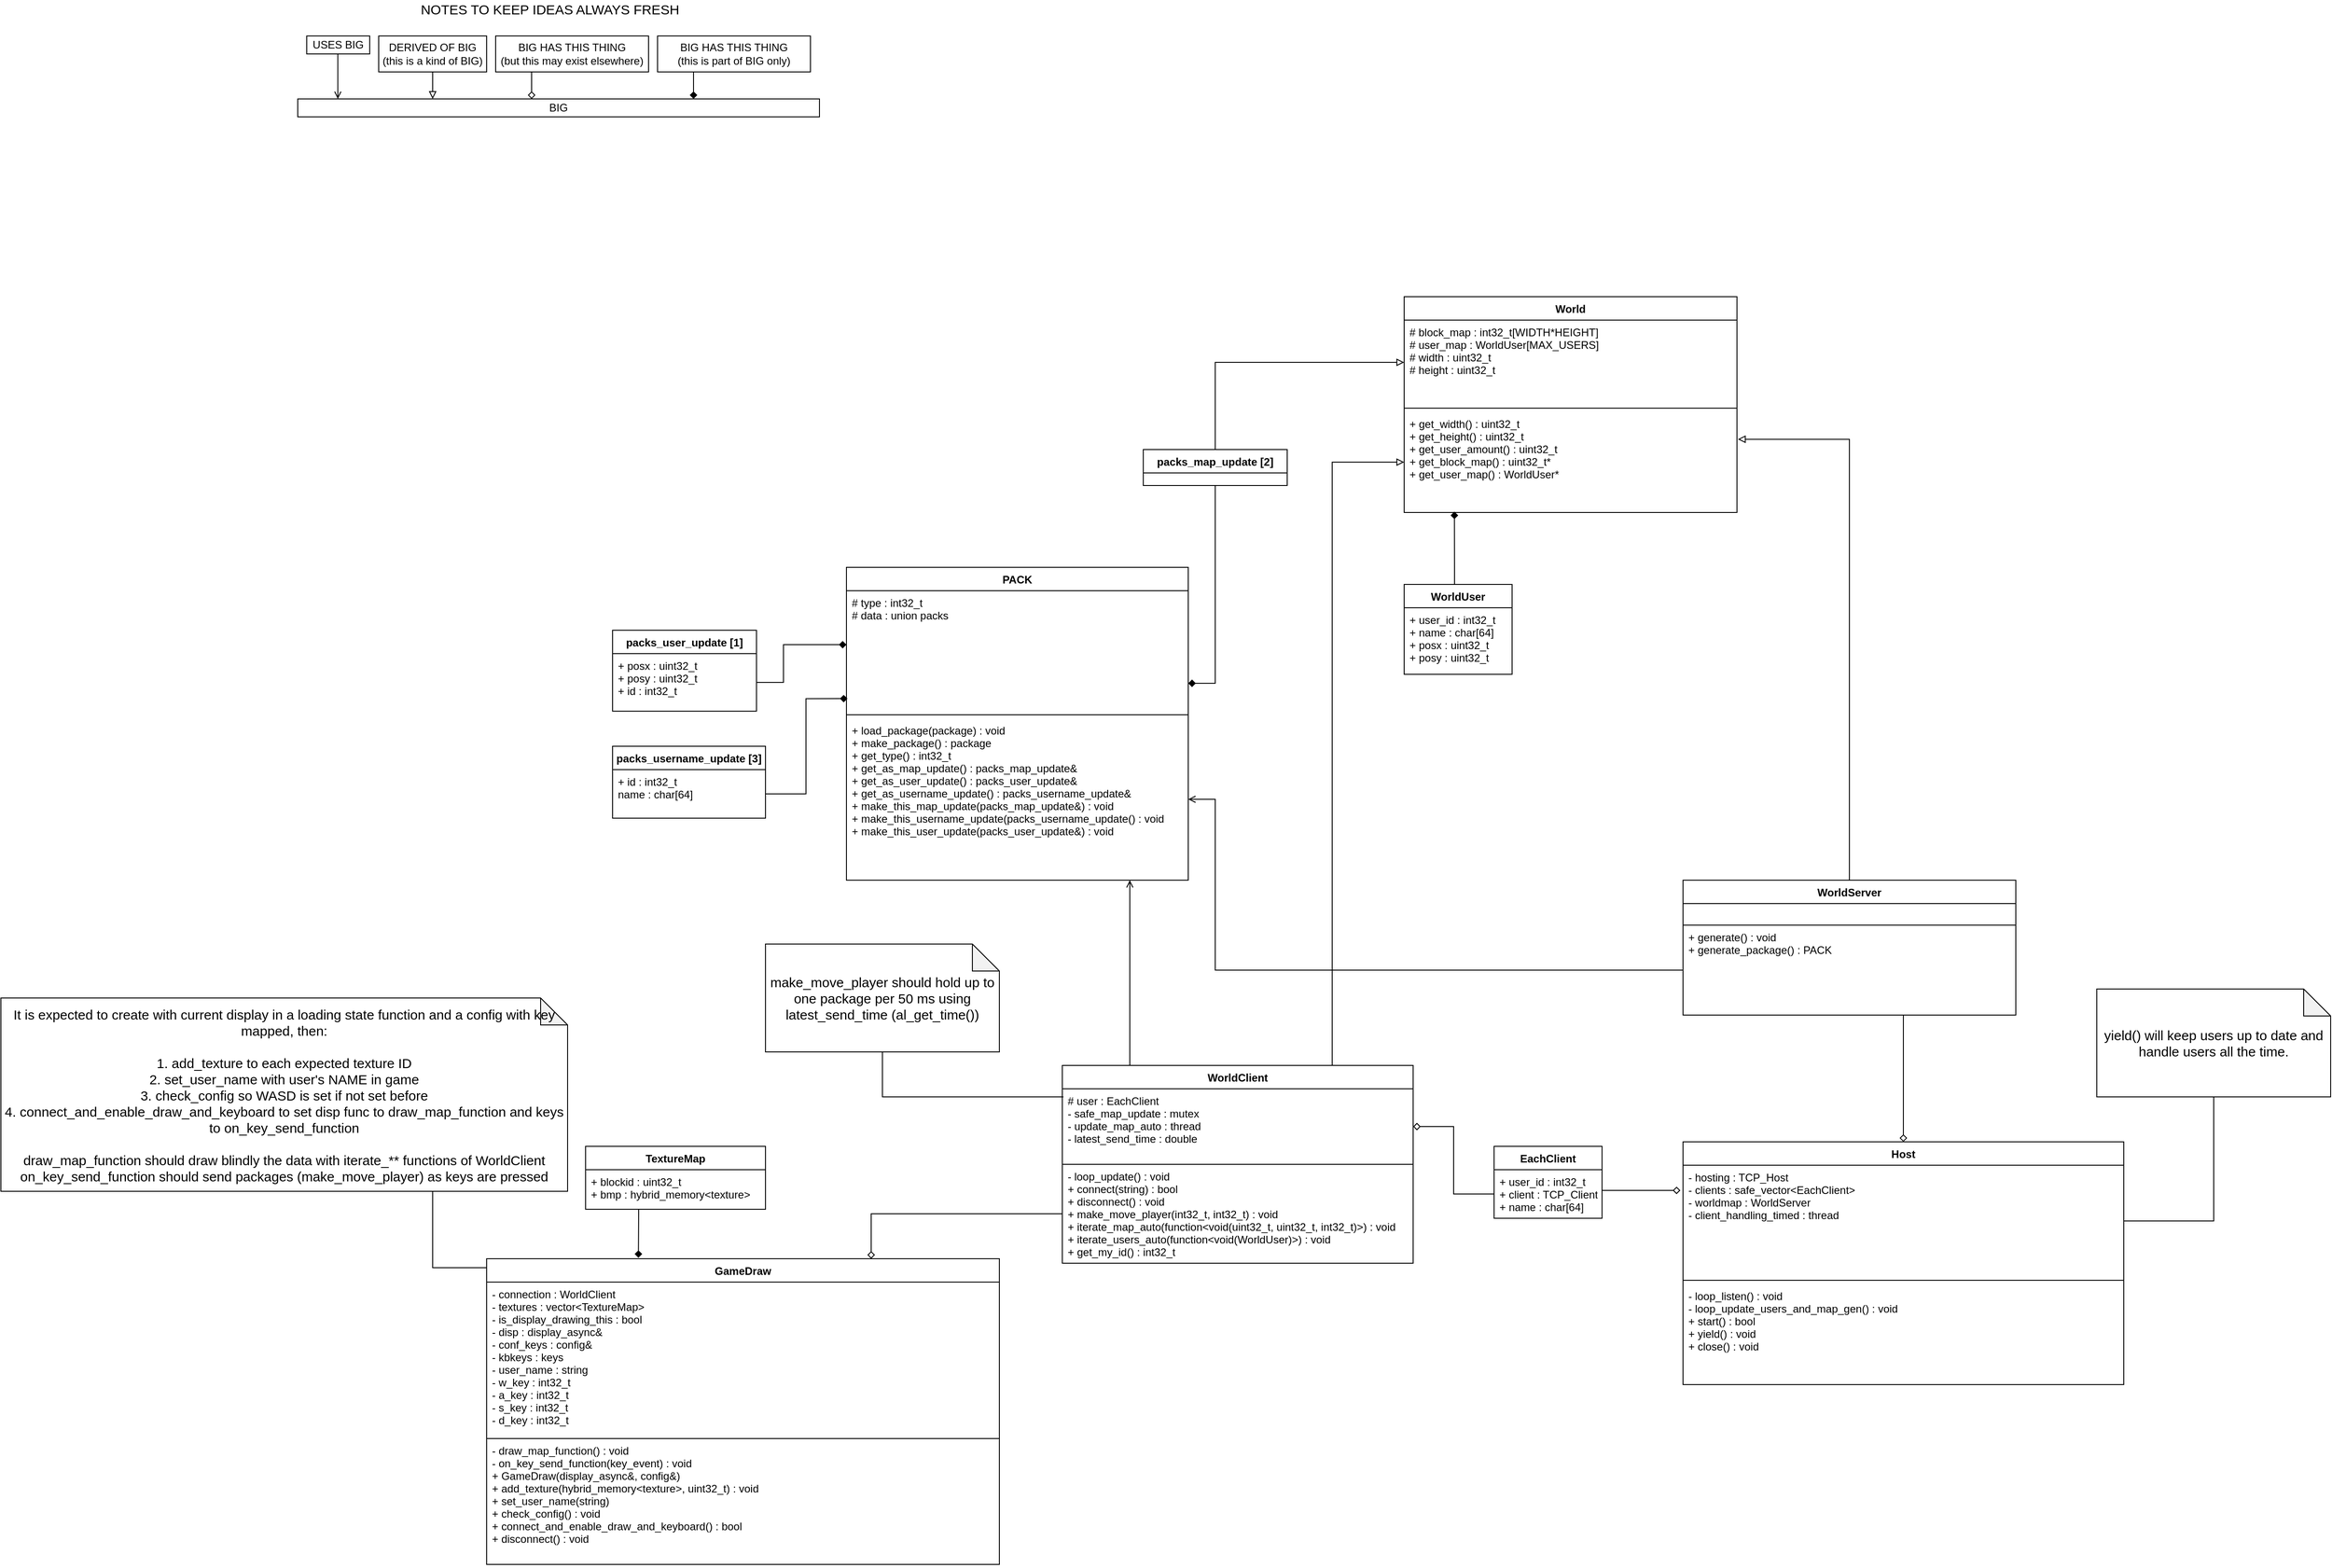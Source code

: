 <mxfile version="15.8.3" type="device"><diagram id="5g3hW_6J6HbvIXjZF9Ao" name="Page-1"><mxGraphModel dx="4103" dy="1925" grid="1" gridSize="10" guides="1" tooltips="1" connect="1" arrows="1" fold="1" page="1" pageScale="1" pageWidth="827" pageHeight="1169" math="0" shadow="0"><root><mxCell id="0"/><mxCell id="1" parent="0"/><mxCell id="jqHc77FLwu9_F-ojnAds-7" value="World" style="swimlane;fontStyle=1;align=center;verticalAlign=top;childLayout=stackLayout;horizontal=1;startSize=26;horizontalStack=0;resizeParent=1;resizeParentMax=0;resizeLast=0;collapsible=1;marginBottom=0;" parent="1" vertex="1"><mxGeometry x="-170" y="-410" width="370" height="240" as="geometry"><mxRectangle x="120" y="210" width="70" height="26" as="alternateBounds"/></mxGeometry></mxCell><mxCell id="jqHc77FLwu9_F-ojnAds-8" value="# block_map : int32_t[WIDTH*HEIGHT]&#10;# user_map : WorldUser[MAX_USERS]&#10;# width : uint32_t&#10;# height : uint32_t" style="text;strokeColor=none;fillColor=none;align=left;verticalAlign=top;spacingLeft=4;spacingRight=4;overflow=hidden;rotatable=0;points=[[0,0.5],[1,0.5]];portConstraint=eastwest;" parent="jqHc77FLwu9_F-ojnAds-7" vertex="1"><mxGeometry y="26" width="370" height="94" as="geometry"/></mxCell><mxCell id="jqHc77FLwu9_F-ojnAds-9" value="" style="line;strokeWidth=1;fillColor=none;align=left;verticalAlign=middle;spacingTop=-1;spacingLeft=3;spacingRight=3;rotatable=0;labelPosition=right;points=[];portConstraint=eastwest;" parent="jqHc77FLwu9_F-ojnAds-7" vertex="1"><mxGeometry y="120" width="370" height="8" as="geometry"/></mxCell><mxCell id="jqHc77FLwu9_F-ojnAds-10" value="+ get_width() : uint32_t&#10;+ get_height() : uint32_t&#10;+ get_user_amount() : uint32_t&#10;+ get_block_map() : uint32_t*&#10;+ get_user_map() : WorldUser*" style="text;strokeColor=none;fillColor=none;align=left;verticalAlign=top;spacingLeft=4;spacingRight=4;overflow=hidden;rotatable=0;points=[[0,0.5],[1,0.5]];portConstraint=eastwest;" parent="jqHc77FLwu9_F-ojnAds-7" vertex="1"><mxGeometry y="128" width="370" height="112" as="geometry"/></mxCell><mxCell id="jqHc77FLwu9_F-ojnAds-58" style="edgeStyle=orthogonalEdgeStyle;rounded=0;orthogonalLoop=1;jettySize=auto;html=1;entryX=0;entryY=0.5;entryDx=0;entryDy=0;endArrow=block;endFill=0;" parent="1" source="jqHc77FLwu9_F-ojnAds-13" target="jqHc77FLwu9_F-ojnAds-10" edge="1"><mxGeometry relative="1" as="geometry"><Array as="points"><mxPoint x="-250" y="-226"/></Array></mxGeometry></mxCell><mxCell id="jqHc77FLwu9_F-ojnAds-66" style="edgeStyle=orthogonalEdgeStyle;rounded=0;orthogonalLoop=1;jettySize=auto;html=1;endArrow=open;endFill=0;entryX=0.829;entryY=1;entryDx=0;entryDy=0;entryPerimeter=0;" parent="1" source="jqHc77FLwu9_F-ojnAds-13" target="jqHc77FLwu9_F-ojnAds-27" edge="1"><mxGeometry relative="1" as="geometry"><Array as="points"><mxPoint x="-475" y="390"/><mxPoint x="-475" y="390"/></Array><mxPoint x="-480" y="300" as="targetPoint"/></mxGeometry></mxCell><mxCell id="jqHc77FLwu9_F-ojnAds-13" value="WorldClient" style="swimlane;fontStyle=1;align=center;verticalAlign=top;childLayout=stackLayout;horizontal=1;startSize=26;horizontalStack=0;resizeParent=1;resizeParentMax=0;resizeLast=0;collapsible=1;marginBottom=0;" parent="1" vertex="1"><mxGeometry x="-550" y="445" width="390" height="220" as="geometry"><mxRectangle x="120" y="210" width="70" height="26" as="alternateBounds"/></mxGeometry></mxCell><mxCell id="jqHc77FLwu9_F-ojnAds-18" value="# user : EachClient&#10;- safe_map_update : mutex&#10;- update_map_auto : thread&#10;- latest_send_time : double" style="text;align=left;verticalAlign=top;spacingLeft=4;spacingRight=4;overflow=hidden;rotatable=0;points=[[0,0.5],[1,0.5]];portConstraint=eastwest;strokeColor=default;" parent="jqHc77FLwu9_F-ojnAds-13" vertex="1"><mxGeometry y="26" width="390" height="84" as="geometry"/></mxCell><mxCell id="jqHc77FLwu9_F-ojnAds-16" value="- loop_update() : void&#10;+ connect(string) : bool&#10;+ disconnect() : void&#10;+ make_move_player(int32_t, int32_t) : void&#10;+ iterate_map_auto(function&lt;void(uint32_t, uint32_t, int32_t)&gt;) : void&#10;+ iterate_users_auto(function&lt;void(WorldUser)&gt;) : void&#10;+ get_my_id() : int32_t" style="text;align=left;verticalAlign=top;spacingLeft=4;spacingRight=4;overflow=hidden;rotatable=0;points=[[0,0.5],[1,0.5]];portConstraint=eastwest;" parent="jqHc77FLwu9_F-ojnAds-13" vertex="1"><mxGeometry y="110" width="390" height="110" as="geometry"/></mxCell><mxCell id="jqHc77FLwu9_F-ojnAds-19" value="Host" style="swimlane;fontStyle=1;align=center;verticalAlign=top;childLayout=stackLayout;horizontal=1;startSize=26;horizontalStack=0;resizeParent=1;resizeParentMax=0;resizeLast=0;collapsible=1;marginBottom=0;strokeColor=default;" parent="1" vertex="1"><mxGeometry x="140" y="530" width="490" height="270" as="geometry"/></mxCell><mxCell id="jqHc77FLwu9_F-ojnAds-20" value="- hosting : TCP_Host&#10;- clients : safe_vector&lt;EachClient&gt;&#10;- worldmap : WorldServer&#10;- client_handling_timed : thread&#10;" style="text;strokeColor=none;fillColor=none;align=left;verticalAlign=top;spacingLeft=4;spacingRight=4;overflow=hidden;rotatable=0;points=[[0,0.5],[1,0.5]];portConstraint=eastwest;" parent="jqHc77FLwu9_F-ojnAds-19" vertex="1"><mxGeometry y="26" width="490" height="124" as="geometry"/></mxCell><mxCell id="jqHc77FLwu9_F-ojnAds-21" value="" style="line;strokeWidth=1;fillColor=none;align=left;verticalAlign=middle;spacingTop=-1;spacingLeft=3;spacingRight=3;rotatable=0;labelPosition=right;points=[];portConstraint=eastwest;" parent="jqHc77FLwu9_F-ojnAds-19" vertex="1"><mxGeometry y="150" width="490" height="8" as="geometry"/></mxCell><mxCell id="jqHc77FLwu9_F-ojnAds-22" value="- loop_listen() : void&#10;- loop_update_users_and_map_gen() : void&#10;+ start() : bool&#10;+ yield() : void&#10;+ close() : void" style="text;strokeColor=none;fillColor=none;align=left;verticalAlign=top;spacingLeft=4;spacingRight=4;overflow=hidden;rotatable=0;points=[[0,0.5],[1,0.5]];portConstraint=eastwest;" parent="jqHc77FLwu9_F-ojnAds-19" vertex="1"><mxGeometry y="158" width="490" height="112" as="geometry"/></mxCell><mxCell id="jqHc77FLwu9_F-ojnAds-24" value="PACK" style="swimlane;fontStyle=1;align=center;verticalAlign=top;childLayout=stackLayout;horizontal=1;startSize=26;horizontalStack=0;resizeParent=1;resizeParentMax=0;resizeLast=0;collapsible=1;marginBottom=0;strokeColor=default;" parent="1" vertex="1"><mxGeometry x="-790" y="-109.01" width="380" height="348" as="geometry"/></mxCell><mxCell id="jqHc77FLwu9_F-ojnAds-25" value="# type : int32_t&#10;# data : union packs" style="text;strokeColor=none;fillColor=none;align=left;verticalAlign=top;spacingLeft=4;spacingRight=4;overflow=hidden;rotatable=0;points=[[0,0.5],[1,0.5]];portConstraint=eastwest;" parent="jqHc77FLwu9_F-ojnAds-24" vertex="1"><mxGeometry y="26" width="380" height="134" as="geometry"/></mxCell><mxCell id="jqHc77FLwu9_F-ojnAds-26" value="" style="line;strokeWidth=1;fillColor=none;align=left;verticalAlign=middle;spacingTop=-1;spacingLeft=3;spacingRight=3;rotatable=0;labelPosition=right;points=[];portConstraint=eastwest;" parent="jqHc77FLwu9_F-ojnAds-24" vertex="1"><mxGeometry y="160" width="380" height="8" as="geometry"/></mxCell><mxCell id="jqHc77FLwu9_F-ojnAds-27" value="+ load_package(package) : void&#10;+ make_package() : package&#10;+ get_type() : int32_t&#10;+ get_as_map_update() : packs_map_update&amp;&#10;+ get_as_user_update() : packs_user_update&amp;&#10;+ get_as_username_update() : packs_username_update&amp;&#10;+ make_this_map_update(packs_map_update&amp;) : void&#10;+ make_this_username_update(packs_username_update() : void&#10;+ make_this_user_update(packs_user_update&amp;) : void" style="text;strokeColor=none;fillColor=none;align=left;verticalAlign=top;spacingLeft=4;spacingRight=4;overflow=hidden;rotatable=0;points=[[0,0.5],[1,0.5]];portConstraint=eastwest;" parent="jqHc77FLwu9_F-ojnAds-24" vertex="1"><mxGeometry y="168" width="380" height="180" as="geometry"/></mxCell><mxCell id="jqHc77FLwu9_F-ojnAds-28" value="packs_user_update [1]" style="swimlane;fontStyle=1;align=center;verticalAlign=top;childLayout=stackLayout;horizontal=1;startSize=26;horizontalStack=0;resizeParent=1;resizeParentMax=0;resizeLast=0;collapsible=1;marginBottom=0;strokeColor=default;" parent="1" vertex="1"><mxGeometry x="-1050" y="-39.01" width="160" height="90" as="geometry"/></mxCell><mxCell id="jqHc77FLwu9_F-ojnAds-29" value="+ posx : uint32_t&#10;+ posy : uint32_t&#10;+ id : int32_t" style="text;strokeColor=none;fillColor=none;align=left;verticalAlign=top;spacingLeft=4;spacingRight=4;overflow=hidden;rotatable=0;points=[[0,0.5],[1,0.5]];portConstraint=eastwest;" parent="jqHc77FLwu9_F-ojnAds-28" vertex="1"><mxGeometry y="26" width="160" height="64" as="geometry"/></mxCell><mxCell id="jqHc77FLwu9_F-ojnAds-41" style="edgeStyle=orthogonalEdgeStyle;rounded=0;orthogonalLoop=1;jettySize=auto;html=1;endArrow=diamond;endFill=1;" parent="1" source="jqHc77FLwu9_F-ojnAds-33" edge="1"><mxGeometry relative="1" as="geometry"><mxPoint x="-410" y="20" as="targetPoint"/><Array as="points"><mxPoint x="-380" y="20"/></Array></mxGeometry></mxCell><mxCell id="jqHc77FLwu9_F-ojnAds-57" style="edgeStyle=orthogonalEdgeStyle;rounded=0;orthogonalLoop=1;jettySize=auto;html=1;entryX=0;entryY=0.5;entryDx=0;entryDy=0;endArrow=block;endFill=0;" parent="1" source="jqHc77FLwu9_F-ojnAds-33" target="jqHc77FLwu9_F-ojnAds-8" edge="1"><mxGeometry relative="1" as="geometry"/></mxCell><mxCell id="jqHc77FLwu9_F-ojnAds-33" value="packs_map_update [2]" style="swimlane;fontStyle=1;align=center;verticalAlign=top;childLayout=stackLayout;horizontal=1;startSize=26;horizontalStack=0;resizeParent=1;resizeParentMax=0;resizeLast=0;collapsible=1;marginBottom=0;strokeColor=default;" parent="1" vertex="1"><mxGeometry x="-460" y="-240" width="160" height="40" as="geometry"/></mxCell><mxCell id="jqHc77FLwu9_F-ojnAds-42" style="edgeStyle=orthogonalEdgeStyle;rounded=0;orthogonalLoop=1;jettySize=auto;html=1;endArrow=diamond;endFill=1;entryX=0;entryY=0.448;entryDx=0;entryDy=0;entryPerimeter=0;" parent="1" source="jqHc77FLwu9_F-ojnAds-29" edge="1" target="jqHc77FLwu9_F-ojnAds-25"><mxGeometry relative="1" as="geometry"><mxPoint x="-900" y="-90" as="targetPoint"/><Array as="points"><mxPoint x="-860" y="19"/><mxPoint x="-860" y="-23"/></Array></mxGeometry></mxCell><mxCell id="jqHc77FLwu9_F-ojnAds-56" style="edgeStyle=orthogonalEdgeStyle;rounded=0;orthogonalLoop=1;jettySize=auto;html=1;entryX=1.003;entryY=0.273;entryDx=0;entryDy=0;entryPerimeter=0;endArrow=block;endFill=0;" parent="1" source="jqHc77FLwu9_F-ojnAds-44" target="jqHc77FLwu9_F-ojnAds-10" edge="1"><mxGeometry relative="1" as="geometry"/></mxCell><mxCell id="jqHc77FLwu9_F-ojnAds-44" value="WorldServer" style="swimlane;fontStyle=1;align=center;verticalAlign=top;childLayout=stackLayout;horizontal=1;startSize=26;horizontalStack=0;resizeParent=1;resizeParentMax=0;resizeLast=0;collapsible=1;marginBottom=0;" parent="1" vertex="1"><mxGeometry x="140" y="238.99" width="370" height="150" as="geometry"><mxRectangle x="120" y="210" width="70" height="26" as="alternateBounds"/></mxGeometry></mxCell><mxCell id="jqHc77FLwu9_F-ojnAds-45" value="" style="text;align=left;verticalAlign=top;spacingLeft=4;spacingRight=4;overflow=hidden;rotatable=0;points=[[0,0.5],[1,0.5]];portConstraint=eastwest;strokeColor=default;" parent="jqHc77FLwu9_F-ojnAds-44" vertex="1"><mxGeometry y="26" width="370" height="24" as="geometry"/></mxCell><mxCell id="jqHc77FLwu9_F-ojnAds-46" value="+ generate() : void&#10;+ generate_package() : PACK" style="text;align=left;verticalAlign=top;spacingLeft=4;spacingRight=4;overflow=hidden;rotatable=0;points=[[0,0.5],[1,0.5]];portConstraint=eastwest;" parent="jqHc77FLwu9_F-ojnAds-44" vertex="1"><mxGeometry y="50" width="370" height="100" as="geometry"/></mxCell><mxCell id="jqHc77FLwu9_F-ojnAds-67" value="" style="endArrow=open;html=1;rounded=0;endFill=0;" parent="1" edge="1"><mxGeometry width="50" height="50" relative="1" as="geometry"><mxPoint x="-1355.42" y="-680" as="sourcePoint"/><mxPoint x="-1355.42" y="-630" as="targetPoint"/></mxGeometry></mxCell><mxCell id="jqHc77FLwu9_F-ojnAds-68" value="" style="endArrow=block;html=1;rounded=0;endFill=0;exitX=0.5;exitY=1;exitDx=0;exitDy=0;" parent="1" source="jqHc77FLwu9_F-ojnAds-71" edge="1"><mxGeometry width="50" height="50" relative="1" as="geometry"><mxPoint x="-1250" y="-680" as="sourcePoint"/><mxPoint x="-1250" y="-630" as="targetPoint"/></mxGeometry></mxCell><mxCell id="jqHc77FLwu9_F-ojnAds-69" value="BIG" style="whiteSpace=wrap;html=1;strokeColor=default;" parent="1" vertex="1"><mxGeometry x="-1400" y="-630" width="580" height="20" as="geometry"/></mxCell><mxCell id="jqHc77FLwu9_F-ojnAds-70" value="USES BIG" style="whiteSpace=wrap;html=1;strokeColor=default;" parent="1" vertex="1"><mxGeometry x="-1390" y="-700" width="70" height="20" as="geometry"/></mxCell><mxCell id="jqHc77FLwu9_F-ojnAds-71" value="DERIVED OF BIG&lt;br&gt;(this is a kind of BIG)" style="whiteSpace=wrap;html=1;strokeColor=default;" parent="1" vertex="1"><mxGeometry x="-1310" y="-700" width="120" height="40" as="geometry"/></mxCell><mxCell id="jqHc77FLwu9_F-ojnAds-72" style="edgeStyle=orthogonalEdgeStyle;rounded=0;orthogonalLoop=1;jettySize=auto;html=1;endArrow=diamond;endFill=0;" parent="1" source="jqHc77FLwu9_F-ojnAds-73" edge="1"><mxGeometry relative="1" as="geometry"><mxPoint x="-1140.0" y="-630" as="targetPoint"/><Array as="points"><mxPoint x="-1140" y="-650"/><mxPoint x="-1140" y="-650"/></Array></mxGeometry></mxCell><mxCell id="jqHc77FLwu9_F-ojnAds-73" value="BIG HAS THIS THING&lt;br&gt;(but this may exist elsewhere)" style="whiteSpace=wrap;html=1;strokeColor=default;" parent="1" vertex="1"><mxGeometry x="-1180" y="-700" width="170" height="40" as="geometry"/></mxCell><mxCell id="jqHc77FLwu9_F-ojnAds-74" style="edgeStyle=orthogonalEdgeStyle;rounded=0;orthogonalLoop=1;jettySize=auto;html=1;endArrow=diamond;endFill=1;" parent="1" source="jqHc77FLwu9_F-ojnAds-75" edge="1"><mxGeometry relative="1" as="geometry"><mxPoint x="-960.0" y="-630" as="targetPoint"/><Array as="points"><mxPoint x="-960" y="-650"/><mxPoint x="-960" y="-650"/></Array></mxGeometry></mxCell><mxCell id="jqHc77FLwu9_F-ojnAds-75" value="BIG HAS THIS THING&lt;br&gt;(this is part of BIG only)" style="whiteSpace=wrap;html=1;strokeColor=default;" parent="1" vertex="1"><mxGeometry x="-1000" y="-700" width="170" height="40" as="geometry"/></mxCell><mxCell id="jqHc77FLwu9_F-ojnAds-76" value="&lt;font style=&quot;font-size: 15px&quot;&gt;NOTES TO KEEP IDEAS ALWAYS FRESH&lt;/font&gt;" style="text;html=1;align=center;verticalAlign=middle;resizable=0;points=[];autosize=1;strokeColor=none;fillColor=none;" parent="1" vertex="1"><mxGeometry x="-1270" y="-740" width="300" height="20" as="geometry"/></mxCell><mxCell id="jqHc77FLwu9_F-ojnAds-83" style="edgeStyle=orthogonalEdgeStyle;rounded=0;orthogonalLoop=1;jettySize=auto;html=1;fontSize=15;endArrow=diamond;endFill=0;" parent="1" source="jqHc77FLwu9_F-ojnAds-46" target="jqHc77FLwu9_F-ojnAds-19" edge="1"><mxGeometry relative="1" as="geometry"><mxPoint x="343" y="420" as="sourcePoint"/><Array as="points"><mxPoint x="385" y="420"/><mxPoint x="385" y="420"/></Array></mxGeometry></mxCell><mxCell id="jqHc77FLwu9_F-ojnAds-88" style="edgeStyle=orthogonalEdgeStyle;rounded=0;orthogonalLoop=1;jettySize=auto;html=1;entryX=0.151;entryY=0.991;entryDx=0;entryDy=0;entryPerimeter=0;fontSize=15;endArrow=diamond;endFill=1;" parent="1" source="jqHc77FLwu9_F-ojnAds-84" target="jqHc77FLwu9_F-ojnAds-10" edge="1"><mxGeometry relative="1" as="geometry"><Array as="points"><mxPoint x="-114" y="-110"/><mxPoint x="-114" y="-110"/></Array></mxGeometry></mxCell><mxCell id="jqHc77FLwu9_F-ojnAds-84" value="WorldUser" style="swimlane;fontStyle=1;align=center;verticalAlign=top;childLayout=stackLayout;horizontal=1;startSize=26;horizontalStack=0;resizeParent=1;resizeParentMax=0;resizeLast=0;collapsible=1;marginBottom=0;" parent="1" vertex="1"><mxGeometry x="-170" y="-90" width="120" height="100" as="geometry"><mxRectangle x="120" y="210" width="70" height="26" as="alternateBounds"/></mxGeometry></mxCell><mxCell id="jqHc77FLwu9_F-ojnAds-85" value="+ user_id : int32_t&#10;+ name : char[64]&#10;+ posx : uint32_t&#10;+ posy : uint32_t" style="text;strokeColor=none;fillColor=none;align=left;verticalAlign=top;spacingLeft=4;spacingRight=4;overflow=hidden;rotatable=0;points=[[0,0.5],[1,0.5]];portConstraint=eastwest;" parent="jqHc77FLwu9_F-ojnAds-84" vertex="1"><mxGeometry y="26" width="120" height="74" as="geometry"/></mxCell><mxCell id="jqHc77FLwu9_F-ojnAds-89" value="EachClient" style="swimlane;fontStyle=1;align=center;verticalAlign=top;childLayout=stackLayout;horizontal=1;startSize=26;horizontalStack=0;resizeParent=1;resizeParentMax=0;resizeLast=0;collapsible=1;marginBottom=0;" parent="1" vertex="1"><mxGeometry x="-70" y="535" width="120" height="80" as="geometry"><mxRectangle x="120" y="210" width="70" height="26" as="alternateBounds"/></mxGeometry></mxCell><mxCell id="jqHc77FLwu9_F-ojnAds-90" value="+ user_id : int32_t&#10;+ client : TCP_Client&#10;+ name : char[64]" style="text;strokeColor=none;fillColor=none;align=left;verticalAlign=top;spacingLeft=4;spacingRight=4;overflow=hidden;rotatable=0;points=[[0,0.5],[1,0.5]];portConstraint=eastwest;" parent="jqHc77FLwu9_F-ojnAds-89" vertex="1"><mxGeometry y="26" width="120" height="54" as="geometry"/></mxCell><mxCell id="jqHc77FLwu9_F-ojnAds-91" style="edgeStyle=orthogonalEdgeStyle;rounded=0;orthogonalLoop=1;jettySize=auto;html=1;entryX=1;entryY=0.5;entryDx=0;entryDy=0;fontSize=15;endArrow=diamond;endFill=0;" parent="1" source="jqHc77FLwu9_F-ojnAds-90" target="jqHc77FLwu9_F-ojnAds-18" edge="1"><mxGeometry relative="1" as="geometry"/></mxCell><mxCell id="jqHc77FLwu9_F-ojnAds-92" style="edgeStyle=orthogonalEdgeStyle;rounded=0;orthogonalLoop=1;jettySize=auto;html=1;entryX=-0.006;entryY=0.226;entryDx=0;entryDy=0;entryPerimeter=0;fontSize=15;endArrow=diamond;endFill=0;" parent="1" source="jqHc77FLwu9_F-ojnAds-90" target="jqHc77FLwu9_F-ojnAds-20" edge="1"><mxGeometry relative="1" as="geometry"><Array as="points"><mxPoint x="70" y="584"/><mxPoint x="70" y="584"/></Array></mxGeometry></mxCell><mxCell id="jqHc77FLwu9_F-ojnAds-93" value="GameDraw" style="swimlane;fontStyle=1;align=center;verticalAlign=top;childLayout=stackLayout;horizontal=1;startSize=26;horizontalStack=0;resizeParent=1;resizeParentMax=0;resizeLast=0;collapsible=1;marginBottom=0;" parent="1" vertex="1"><mxGeometry x="-1190" y="660" width="570" height="340" as="geometry"><mxRectangle x="120" y="210" width="70" height="26" as="alternateBounds"/></mxGeometry></mxCell><mxCell id="jqHc77FLwu9_F-ojnAds-94" value="- connection : WorldClient&#10;- textures : vector&lt;TextureMap&gt;&#10;- is_display_drawing_this : bool&#10;- disp : display_async&amp;&#10;- conf_keys : config&amp;&#10;- kbkeys : keys&#10;- user_name : string&#10;- w_key : int32_t&#10;- a_key : int32_t&#10;- s_key : int32_t&#10;- d_key : int32_t" style="text;align=left;verticalAlign=top;spacingLeft=4;spacingRight=4;overflow=hidden;rotatable=0;points=[[0,0.5],[1,0.5]];portConstraint=eastwest;strokeColor=default;" parent="jqHc77FLwu9_F-ojnAds-93" vertex="1"><mxGeometry y="26" width="570" height="174" as="geometry"/></mxCell><mxCell id="jqHc77FLwu9_F-ojnAds-95" value="- draw_map_function() : void&#10;- on_key_send_function(key_event) : void&#10;+ GameDraw(display_async&amp;, config&amp;)&#10;+ add_texture(hybrid_memory&lt;texture&gt;, uint32_t) : void&#10;+ set_user_name(string)&#10;+ check_config() : void&#10;+ connect_and_enable_draw_and_keyboard() : bool&#10;+ disconnect() : void&#10;" style="text;align=left;verticalAlign=top;spacingLeft=4;spacingRight=4;overflow=hidden;rotatable=0;points=[[0,0.5],[1,0.5]];portConstraint=eastwest;" parent="jqHc77FLwu9_F-ojnAds-93" vertex="1"><mxGeometry y="200" width="570" height="140" as="geometry"/></mxCell><mxCell id="jqHc77FLwu9_F-ojnAds-96" style="edgeStyle=orthogonalEdgeStyle;rounded=0;orthogonalLoop=1;jettySize=auto;html=1;entryX=0.75;entryY=0;entryDx=0;entryDy=0;fontSize=15;endArrow=diamond;endFill=0;" parent="1" source="jqHc77FLwu9_F-ojnAds-16" target="jqHc77FLwu9_F-ojnAds-93" edge="1"><mxGeometry relative="1" as="geometry"/></mxCell><mxCell id="jqHc77FLwu9_F-ojnAds-97" value="TextureMap" style="swimlane;fontStyle=1;align=center;verticalAlign=top;childLayout=stackLayout;horizontal=1;startSize=26;horizontalStack=0;resizeParent=1;resizeParentMax=0;resizeLast=0;collapsible=1;marginBottom=0;" parent="1" vertex="1"><mxGeometry x="-1080" y="535" width="200" height="70" as="geometry"><mxRectangle x="-1180" y="370" width="70" height="26" as="alternateBounds"/></mxGeometry></mxCell><mxCell id="jqHc77FLwu9_F-ojnAds-98" value="+ blockid : uint32_t&#10;+ bmp : hybrid_memory&lt;texture&gt;" style="text;strokeColor=none;fillColor=none;align=left;verticalAlign=top;spacingLeft=4;spacingRight=4;overflow=hidden;rotatable=0;points=[[0,0.5],[1,0.5]];portConstraint=eastwest;" parent="jqHc77FLwu9_F-ojnAds-97" vertex="1"><mxGeometry y="26" width="200" height="44" as="geometry"/></mxCell><mxCell id="jqHc77FLwu9_F-ojnAds-99" style="edgeStyle=orthogonalEdgeStyle;rounded=0;orthogonalLoop=1;jettySize=auto;html=1;entryX=0.296;entryY=-0.003;entryDx=0;entryDy=0;fontSize=15;endArrow=diamond;endFill=1;entryPerimeter=0;" parent="1" source="jqHc77FLwu9_F-ojnAds-98" target="jqHc77FLwu9_F-ojnAds-93" edge="1"><mxGeometry relative="1" as="geometry"><Array as="points"><mxPoint x="-1021" y="610"/><mxPoint x="-1021" y="610"/></Array></mxGeometry></mxCell><mxCell id="jqHc77FLwu9_F-ojnAds-103" style="edgeStyle=orthogonalEdgeStyle;rounded=0;orthogonalLoop=1;jettySize=auto;html=1;fontSize=15;endArrow=none;endFill=0;" parent="1" source="jqHc77FLwu9_F-ojnAds-102" edge="1"><mxGeometry relative="1" as="geometry"><mxPoint x="-1190" y="670" as="targetPoint"/><Array as="points"><mxPoint x="-1250" y="670"/><mxPoint x="-1190" y="670"/></Array></mxGeometry></mxCell><mxCell id="jqHc77FLwu9_F-ojnAds-102" value="It is expected to create with current display in a loading state function and a config with key mapped, then:&lt;br&gt;&lt;br&gt;1. add_texture to each expected texture ID&lt;br&gt;2. set_user_name with user's NAME in game&lt;br&gt;3. check_config so WASD is set if not set before&lt;br&gt;4. connect_and_enable_draw_and_keyboard to set disp func to draw_map_function and keys to on_key_send_function&lt;br&gt;&lt;br&gt;draw_map_function should draw blindly the data with iterate_** functions of WorldClient&lt;br&gt;on_key_send_function should send packages (make_move_player) as keys are pressed" style="shape=note;whiteSpace=wrap;html=1;backgroundOutline=1;darkOpacity=0.05;fontSize=15;strokeColor=default;" parent="1" vertex="1"><mxGeometry x="-1730" y="370" width="630" height="215" as="geometry"/></mxCell><mxCell id="jqHc77FLwu9_F-ojnAds-105" style="edgeStyle=orthogonalEdgeStyle;rounded=0;orthogonalLoop=1;jettySize=auto;html=1;entryX=0.003;entryY=0.107;entryDx=0;entryDy=0;entryPerimeter=0;fontSize=15;endArrow=none;endFill=0;" parent="1" source="jqHc77FLwu9_F-ojnAds-104" target="jqHc77FLwu9_F-ojnAds-18" edge="1"><mxGeometry relative="1" as="geometry"/></mxCell><mxCell id="jqHc77FLwu9_F-ojnAds-104" value="make_move_player should hold up to&lt;br&gt;one package per 50 ms using latest_send_time (al_get_time())" style="shape=note;whiteSpace=wrap;html=1;backgroundOutline=1;darkOpacity=0.05;fontSize=15;strokeColor=default;" parent="1" vertex="1"><mxGeometry x="-880" y="310" width="260" height="120" as="geometry"/></mxCell><mxCell id="jqHc77FLwu9_F-ojnAds-106" style="edgeStyle=orthogonalEdgeStyle;rounded=0;orthogonalLoop=1;jettySize=auto;html=1;entryX=1;entryY=0.5;entryDx=0;entryDy=0;fontSize=15;endArrow=open;endFill=0;" parent="1" source="jqHc77FLwu9_F-ojnAds-46" target="jqHc77FLwu9_F-ojnAds-27" edge="1"><mxGeometry relative="1" as="geometry"><Array as="points"><mxPoint x="-380" y="339"/><mxPoint x="-380" y="149"/></Array></mxGeometry></mxCell><mxCell id="jqHc77FLwu9_F-ojnAds-112" value="packs_username_update [3]" style="swimlane;fontStyle=1;align=center;verticalAlign=top;childLayout=stackLayout;horizontal=1;startSize=26;horizontalStack=0;resizeParent=1;resizeParentMax=0;resizeLast=0;collapsible=1;marginBottom=0;strokeColor=default;" parent="1" vertex="1"><mxGeometry x="-1050" y="90.0" width="170" height="80" as="geometry"/></mxCell><mxCell id="jqHc77FLwu9_F-ojnAds-113" value="+ id : int32_t&#10;name : char[64]" style="text;strokeColor=none;fillColor=none;align=left;verticalAlign=top;spacingLeft=4;spacingRight=4;overflow=hidden;rotatable=0;points=[[0,0.5],[1,0.5]];portConstraint=eastwest;" parent="jqHc77FLwu9_F-ojnAds-112" vertex="1"><mxGeometry y="26" width="170" height="54" as="geometry"/></mxCell><mxCell id="jqHc77FLwu9_F-ojnAds-114" style="edgeStyle=orthogonalEdgeStyle;rounded=0;orthogonalLoop=1;jettySize=auto;html=1;entryX=0.003;entryY=0.896;entryDx=0;entryDy=0;entryPerimeter=0;fontSize=15;endArrow=diamond;endFill=1;" parent="1" source="jqHc77FLwu9_F-ojnAds-113" target="jqHc77FLwu9_F-ojnAds-25" edge="1"><mxGeometry relative="1" as="geometry"/></mxCell><mxCell id="jqHc77FLwu9_F-ojnAds-116" value="yield() will keep users up to date and handle users all the time." style="shape=note;whiteSpace=wrap;html=1;backgroundOutline=1;darkOpacity=0.05;fontSize=15;strokeColor=default;" parent="1" vertex="1"><mxGeometry x="600" y="360" width="260" height="120" as="geometry"/></mxCell><mxCell id="jqHc77FLwu9_F-ojnAds-117" style="edgeStyle=orthogonalEdgeStyle;rounded=0;orthogonalLoop=1;jettySize=auto;html=1;fontSize=15;endArrow=none;endFill=0;" parent="1" source="jqHc77FLwu9_F-ojnAds-20" target="jqHc77FLwu9_F-ojnAds-116" edge="1"><mxGeometry relative="1" as="geometry"/></mxCell></root></mxGraphModel></diagram></mxfile>